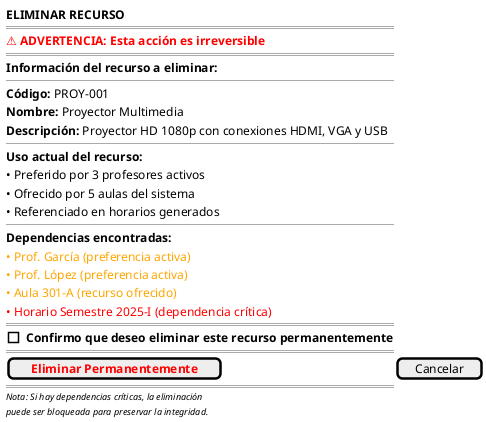 @startsalt eliminarRecurso-wireframe
{
    <b>ELIMINAR RECURSO</b>
    ====
    <color:red><b>⚠ ADVERTENCIA: Esta acción es irreversible</b></color>
    ====
    <b>Información del recurso a eliminar:</b>
    --
    <b>Código:</b> PROY-001
    <b>Nombre:</b> Proyector Multimedia
    <b>Descripción:</b> Proyector HD 1080p con conexiones HDMI, VGA y USB
    --
    <b>Uso actual del recurso:</b>
    • Preferido por 3 profesores activos
    • Ofrecido por 5 aulas del sistema
    • Referenciado en horarios generados
    --
    <b>Dependencias encontradas:</b>
    <color:orange>• Prof. García (preferencia activa)</color>
    <color:orange>• Prof. López (preferencia activa)</color>
    <color:orange>• Aula 301-A (recurso ofrecido)</color>
    <color:red>• Horario Semestre 2025-I (dependencia crítica)</color>
    ====
    [] <b>Confirmo que deseo eliminar este recurso permanentemente</b>
    ====
    [ <color:red><b>Eliminar Permanentemente</b></color> ] | [ Cancelar ]
    ====
    <size:9><i>Nota: Si hay dependencias críticas, la eliminación</i></size>
    <size:9><i>puede ser bloqueada para preservar la integridad.</i></size>
}
@endsalt